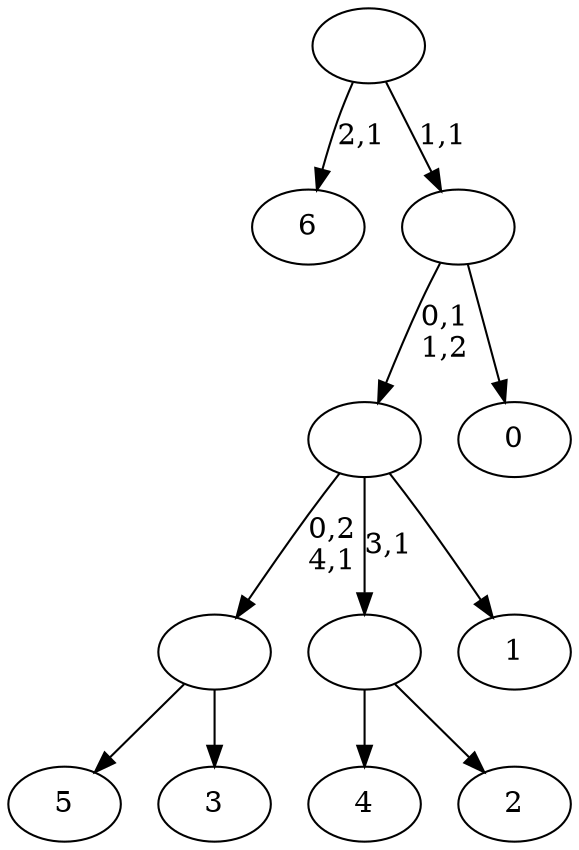 digraph T {
	12 [label="6"]
	10 [label="5"]
	9 [label="4"]
	8 [label="3"]
	7 [label=""]
	6 [label="2"]
	5 [label=""]
	4 [label="1"]
	3 [label=""]
	2 [label="0"]
	1 [label=""]
	0 [label=""]
	7 -> 10 [label=""]
	7 -> 8 [label=""]
	5 -> 9 [label=""]
	5 -> 6 [label=""]
	3 -> 7 [label="0,2\n4,1"]
	3 -> 5 [label="3,1"]
	3 -> 4 [label=""]
	1 -> 3 [label="0,1\n1,2"]
	1 -> 2 [label=""]
	0 -> 12 [label="2,1"]
	0 -> 1 [label="1,1"]
}
